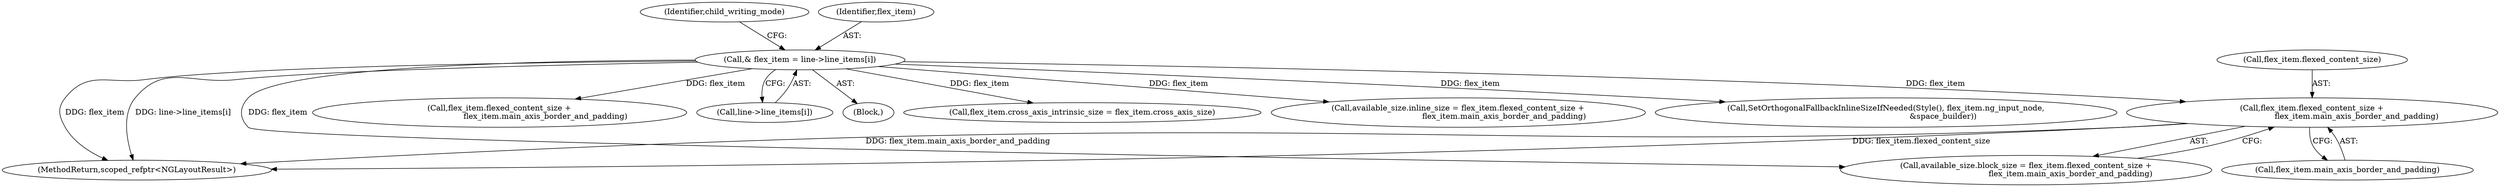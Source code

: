 digraph "0_Chrome_69ec52bd0b32622770a25952386596ccb4ad6434@API" {
"1000405" [label="(Call,flex_item.flexed_content_size +\n                                    flex_item.main_axis_border_and_padding)"];
"1000371" [label="(Call,& flex_item = line->line_items[i])"];
"1000416" [label="(Call,available_size.inline_size = flex_item.flexed_content_size +\n                                     flex_item.main_axis_border_and_padding)"];
"1000383" [label="(Call,SetOrthogonalFallbackInlineSizeIfNeeded(Style(), flex_item.ng_input_node,\n                                              &space_builder))"];
"1000406" [label="(Call,flex_item.flexed_content_size)"];
"1000610" [label="(MethodReturn,scoped_refptr<NGLayoutResult>)"];
"1000409" [label="(Call,flex_item.main_axis_border_and_padding)"];
"1000401" [label="(Call,available_size.block_size = flex_item.flexed_content_size +\n                                    flex_item.main_axis_border_and_padding)"];
"1000380" [label="(Identifier,child_writing_mode)"];
"1000405" [label="(Call,flex_item.flexed_content_size +\n                                    flex_item.main_axis_border_and_padding)"];
"1000420" [label="(Call,flex_item.flexed_content_size +\n                                     flex_item.main_axis_border_and_padding)"];
"1000372" [label="(Identifier,flex_item)"];
"1000373" [label="(Call,line->line_items[i])"];
"1000369" [label="(Block,)"];
"1000371" [label="(Call,& flex_item = line->line_items[i])"];
"1000463" [label="(Call,flex_item.cross_axis_intrinsic_size = flex_item.cross_axis_size)"];
"1000405" -> "1000401"  [label="AST: "];
"1000405" -> "1000409"  [label="CFG: "];
"1000406" -> "1000405"  [label="AST: "];
"1000409" -> "1000405"  [label="AST: "];
"1000401" -> "1000405"  [label="CFG: "];
"1000405" -> "1000610"  [label="DDG: flex_item.main_axis_border_and_padding"];
"1000405" -> "1000610"  [label="DDG: flex_item.flexed_content_size"];
"1000371" -> "1000405"  [label="DDG: flex_item"];
"1000371" -> "1000369"  [label="AST: "];
"1000371" -> "1000373"  [label="CFG: "];
"1000372" -> "1000371"  [label="AST: "];
"1000373" -> "1000371"  [label="AST: "];
"1000380" -> "1000371"  [label="CFG: "];
"1000371" -> "1000610"  [label="DDG: line->line_items[i]"];
"1000371" -> "1000610"  [label="DDG: flex_item"];
"1000371" -> "1000383"  [label="DDG: flex_item"];
"1000371" -> "1000401"  [label="DDG: flex_item"];
"1000371" -> "1000416"  [label="DDG: flex_item"];
"1000371" -> "1000420"  [label="DDG: flex_item"];
"1000371" -> "1000463"  [label="DDG: flex_item"];
}
